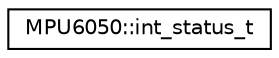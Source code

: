 digraph "Graphical Class Hierarchy"
{
  edge [fontname="Helvetica",fontsize="10",labelfontname="Helvetica",labelfontsize="10"];
  node [fontname="Helvetica",fontsize="10",shape=record];
  rankdir="LR";
  Node1 [label="MPU6050::int_status_t",height=0.2,width=0.4,color="black", fillcolor="white", style="filled",URL="$df/dd7/unionMPU6050_1_1int__status__t.html"];
}
